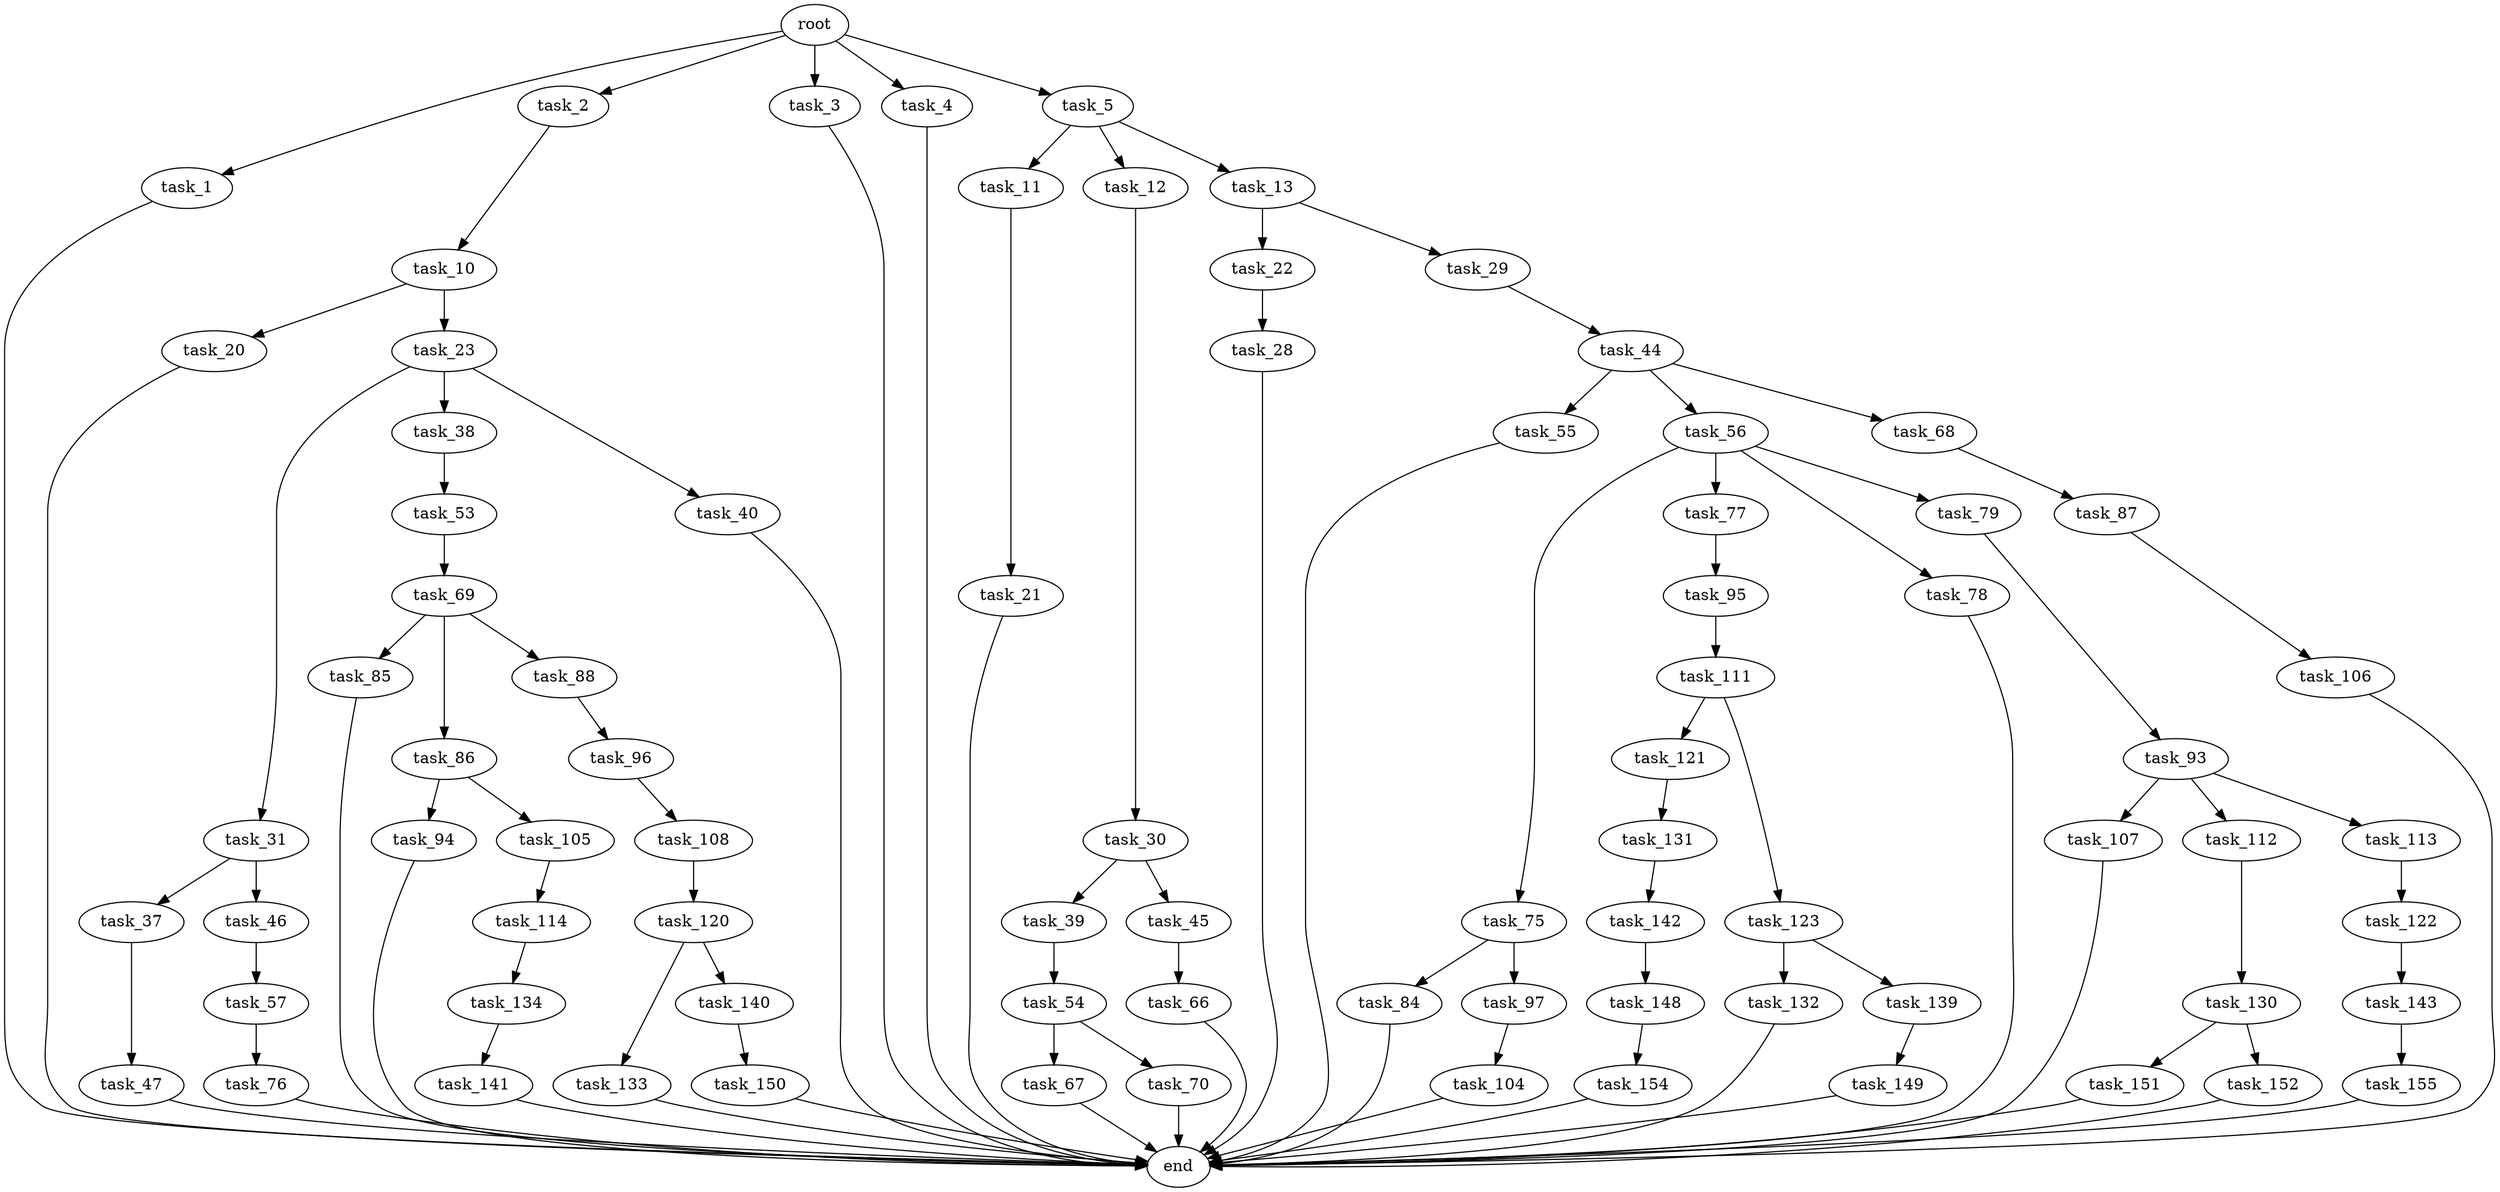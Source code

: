digraph G {
  root [size="0.000000"];
  task_1 [size="526934319136.000000"];
  task_2 [size="231928233984.000000"];
  task_3 [size="368293445632.000000"];
  task_4 [size="3738273886.000000"];
  task_5 [size="28991029248.000000"];
  task_10 [size="239716051583.000000"];
  task_11 [size="2145798944.000000"];
  task_12 [size="2015765829.000000"];
  task_13 [size="1073741824000.000000"];
  task_20 [size="762192790508.000000"];
  task_21 [size="30553267080.000000"];
  task_22 [size="8572898671.000000"];
  task_23 [size="131152745902.000000"];
  task_28 [size="154087070322.000000"];
  task_29 [size="15776751101.000000"];
  task_30 [size="953866558119.000000"];
  task_31 [size="28991029248.000000"];
  task_37 [size="12910278850.000000"];
  task_38 [size="12039700379.000000"];
  task_39 [size="368293445632.000000"];
  task_40 [size="17462693817.000000"];
  task_44 [size="3925321104.000000"];
  task_45 [size="545411450535.000000"];
  task_46 [size="8589934592.000000"];
  task_47 [size="21575384809.000000"];
  task_53 [size="68719476736.000000"];
  task_54 [size="225848321373.000000"];
  task_55 [size="549755813888.000000"];
  task_56 [size="782757789696.000000"];
  task_57 [size="549755813888.000000"];
  task_66 [size="2165986257.000000"];
  task_67 [size="461033329619.000000"];
  task_68 [size="410992845850.000000"];
  task_69 [size="16764274547.000000"];
  task_70 [size="134217728000.000000"];
  task_75 [size="242546031787.000000"];
  task_76 [size="134217728000.000000"];
  task_77 [size="155668976576.000000"];
  task_78 [size="365594750212.000000"];
  task_79 [size="594003898185.000000"];
  task_84 [size="28991029248.000000"];
  task_85 [size="194707825401.000000"];
  task_86 [size="1760739412.000000"];
  task_87 [size="32155334683.000000"];
  task_88 [size="368293445632.000000"];
  task_93 [size="244168223817.000000"];
  task_94 [size="21281841818.000000"];
  task_95 [size="782757789696.000000"];
  task_96 [size="3798527039.000000"];
  task_97 [size="231928233984.000000"];
  task_104 [size="8589934592.000000"];
  task_105 [size="1117524519852.000000"];
  task_106 [size="1546831415.000000"];
  task_107 [size="536492707677.000000"];
  task_108 [size="128884535085.000000"];
  task_111 [size="200883416824.000000"];
  task_112 [size="411986810563.000000"];
  task_113 [size="68719476736.000000"];
  task_114 [size="782757789696.000000"];
  task_120 [size="782757789696.000000"];
  task_121 [size="285784748372.000000"];
  task_122 [size="22603271108.000000"];
  task_123 [size="25095373257.000000"];
  task_130 [size="30747437051.000000"];
  task_131 [size="368293445632.000000"];
  task_132 [size="134217728000.000000"];
  task_133 [size="549755813888.000000"];
  task_134 [size="1073741824000.000000"];
  task_139 [size="3490321247.000000"];
  task_140 [size="322927855273.000000"];
  task_141 [size="7018084624.000000"];
  task_142 [size="340748747051.000000"];
  task_143 [size="26356166577.000000"];
  task_148 [size="368293445632.000000"];
  task_149 [size="83904374503.000000"];
  task_150 [size="11823656591.000000"];
  task_151 [size="8589934592.000000"];
  task_152 [size="705518490130.000000"];
  task_154 [size="319453672673.000000"];
  task_155 [size="28991029248.000000"];
  end [size="0.000000"];

  root -> task_1 [size="1.000000"];
  root -> task_2 [size="1.000000"];
  root -> task_3 [size="1.000000"];
  root -> task_4 [size="1.000000"];
  root -> task_5 [size="1.000000"];
  task_1 -> end [size="1.000000"];
  task_2 -> task_10 [size="301989888.000000"];
  task_3 -> end [size="1.000000"];
  task_4 -> end [size="1.000000"];
  task_5 -> task_11 [size="75497472.000000"];
  task_5 -> task_12 [size="75497472.000000"];
  task_5 -> task_13 [size="75497472.000000"];
  task_10 -> task_20 [size="209715200.000000"];
  task_10 -> task_23 [size="209715200.000000"];
  task_11 -> task_21 [size="75497472.000000"];
  task_12 -> task_30 [size="134217728.000000"];
  task_13 -> task_22 [size="838860800.000000"];
  task_13 -> task_29 [size="838860800.000000"];
  task_20 -> end [size="1.000000"];
  task_21 -> end [size="1.000000"];
  task_22 -> task_28 [size="301989888.000000"];
  task_23 -> task_31 [size="536870912.000000"];
  task_23 -> task_38 [size="536870912.000000"];
  task_23 -> task_40 [size="536870912.000000"];
  task_28 -> end [size="1.000000"];
  task_29 -> task_44 [size="679477248.000000"];
  task_30 -> task_39 [size="838860800.000000"];
  task_30 -> task_45 [size="838860800.000000"];
  task_31 -> task_37 [size="75497472.000000"];
  task_31 -> task_46 [size="75497472.000000"];
  task_37 -> task_47 [size="679477248.000000"];
  task_38 -> task_53 [size="301989888.000000"];
  task_39 -> task_54 [size="411041792.000000"];
  task_40 -> end [size="1.000000"];
  task_44 -> task_55 [size="301989888.000000"];
  task_44 -> task_56 [size="301989888.000000"];
  task_44 -> task_68 [size="301989888.000000"];
  task_45 -> task_66 [size="411041792.000000"];
  task_46 -> task_57 [size="33554432.000000"];
  task_47 -> end [size="1.000000"];
  task_53 -> task_69 [size="134217728.000000"];
  task_54 -> task_67 [size="209715200.000000"];
  task_54 -> task_70 [size="209715200.000000"];
  task_55 -> end [size="1.000000"];
  task_56 -> task_75 [size="679477248.000000"];
  task_56 -> task_77 [size="679477248.000000"];
  task_56 -> task_78 [size="679477248.000000"];
  task_56 -> task_79 [size="679477248.000000"];
  task_57 -> task_76 [size="536870912.000000"];
  task_66 -> end [size="1.000000"];
  task_67 -> end [size="1.000000"];
  task_68 -> task_87 [size="536870912.000000"];
  task_69 -> task_85 [size="301989888.000000"];
  task_69 -> task_86 [size="301989888.000000"];
  task_69 -> task_88 [size="301989888.000000"];
  task_70 -> end [size="1.000000"];
  task_75 -> task_84 [size="209715200.000000"];
  task_75 -> task_97 [size="209715200.000000"];
  task_76 -> end [size="1.000000"];
  task_77 -> task_95 [size="134217728.000000"];
  task_78 -> end [size="1.000000"];
  task_79 -> task_93 [size="838860800.000000"];
  task_84 -> end [size="1.000000"];
  task_85 -> end [size="1.000000"];
  task_86 -> task_94 [size="75497472.000000"];
  task_86 -> task_105 [size="75497472.000000"];
  task_87 -> task_106 [size="679477248.000000"];
  task_88 -> task_96 [size="411041792.000000"];
  task_93 -> task_107 [size="536870912.000000"];
  task_93 -> task_112 [size="536870912.000000"];
  task_93 -> task_113 [size="536870912.000000"];
  task_94 -> end [size="1.000000"];
  task_95 -> task_111 [size="679477248.000000"];
  task_96 -> task_108 [size="411041792.000000"];
  task_97 -> task_104 [size="301989888.000000"];
  task_104 -> end [size="1.000000"];
  task_105 -> task_114 [size="838860800.000000"];
  task_106 -> end [size="1.000000"];
  task_107 -> end [size="1.000000"];
  task_108 -> task_120 [size="411041792.000000"];
  task_111 -> task_121 [size="838860800.000000"];
  task_111 -> task_123 [size="838860800.000000"];
  task_112 -> task_130 [size="411041792.000000"];
  task_113 -> task_122 [size="134217728.000000"];
  task_114 -> task_134 [size="679477248.000000"];
  task_120 -> task_133 [size="679477248.000000"];
  task_120 -> task_140 [size="679477248.000000"];
  task_121 -> task_131 [size="209715200.000000"];
  task_122 -> task_143 [size="411041792.000000"];
  task_123 -> task_132 [size="679477248.000000"];
  task_123 -> task_139 [size="679477248.000000"];
  task_130 -> task_151 [size="536870912.000000"];
  task_130 -> task_152 [size="536870912.000000"];
  task_131 -> task_142 [size="411041792.000000"];
  task_132 -> end [size="1.000000"];
  task_133 -> end [size="1.000000"];
  task_134 -> task_141 [size="838860800.000000"];
  task_139 -> task_149 [size="301989888.000000"];
  task_140 -> task_150 [size="209715200.000000"];
  task_141 -> end [size="1.000000"];
  task_142 -> task_148 [size="411041792.000000"];
  task_143 -> task_155 [size="838860800.000000"];
  task_148 -> task_154 [size="411041792.000000"];
  task_149 -> end [size="1.000000"];
  task_150 -> end [size="1.000000"];
  task_151 -> end [size="1.000000"];
  task_152 -> end [size="1.000000"];
  task_154 -> end [size="1.000000"];
  task_155 -> end [size="1.000000"];
}
